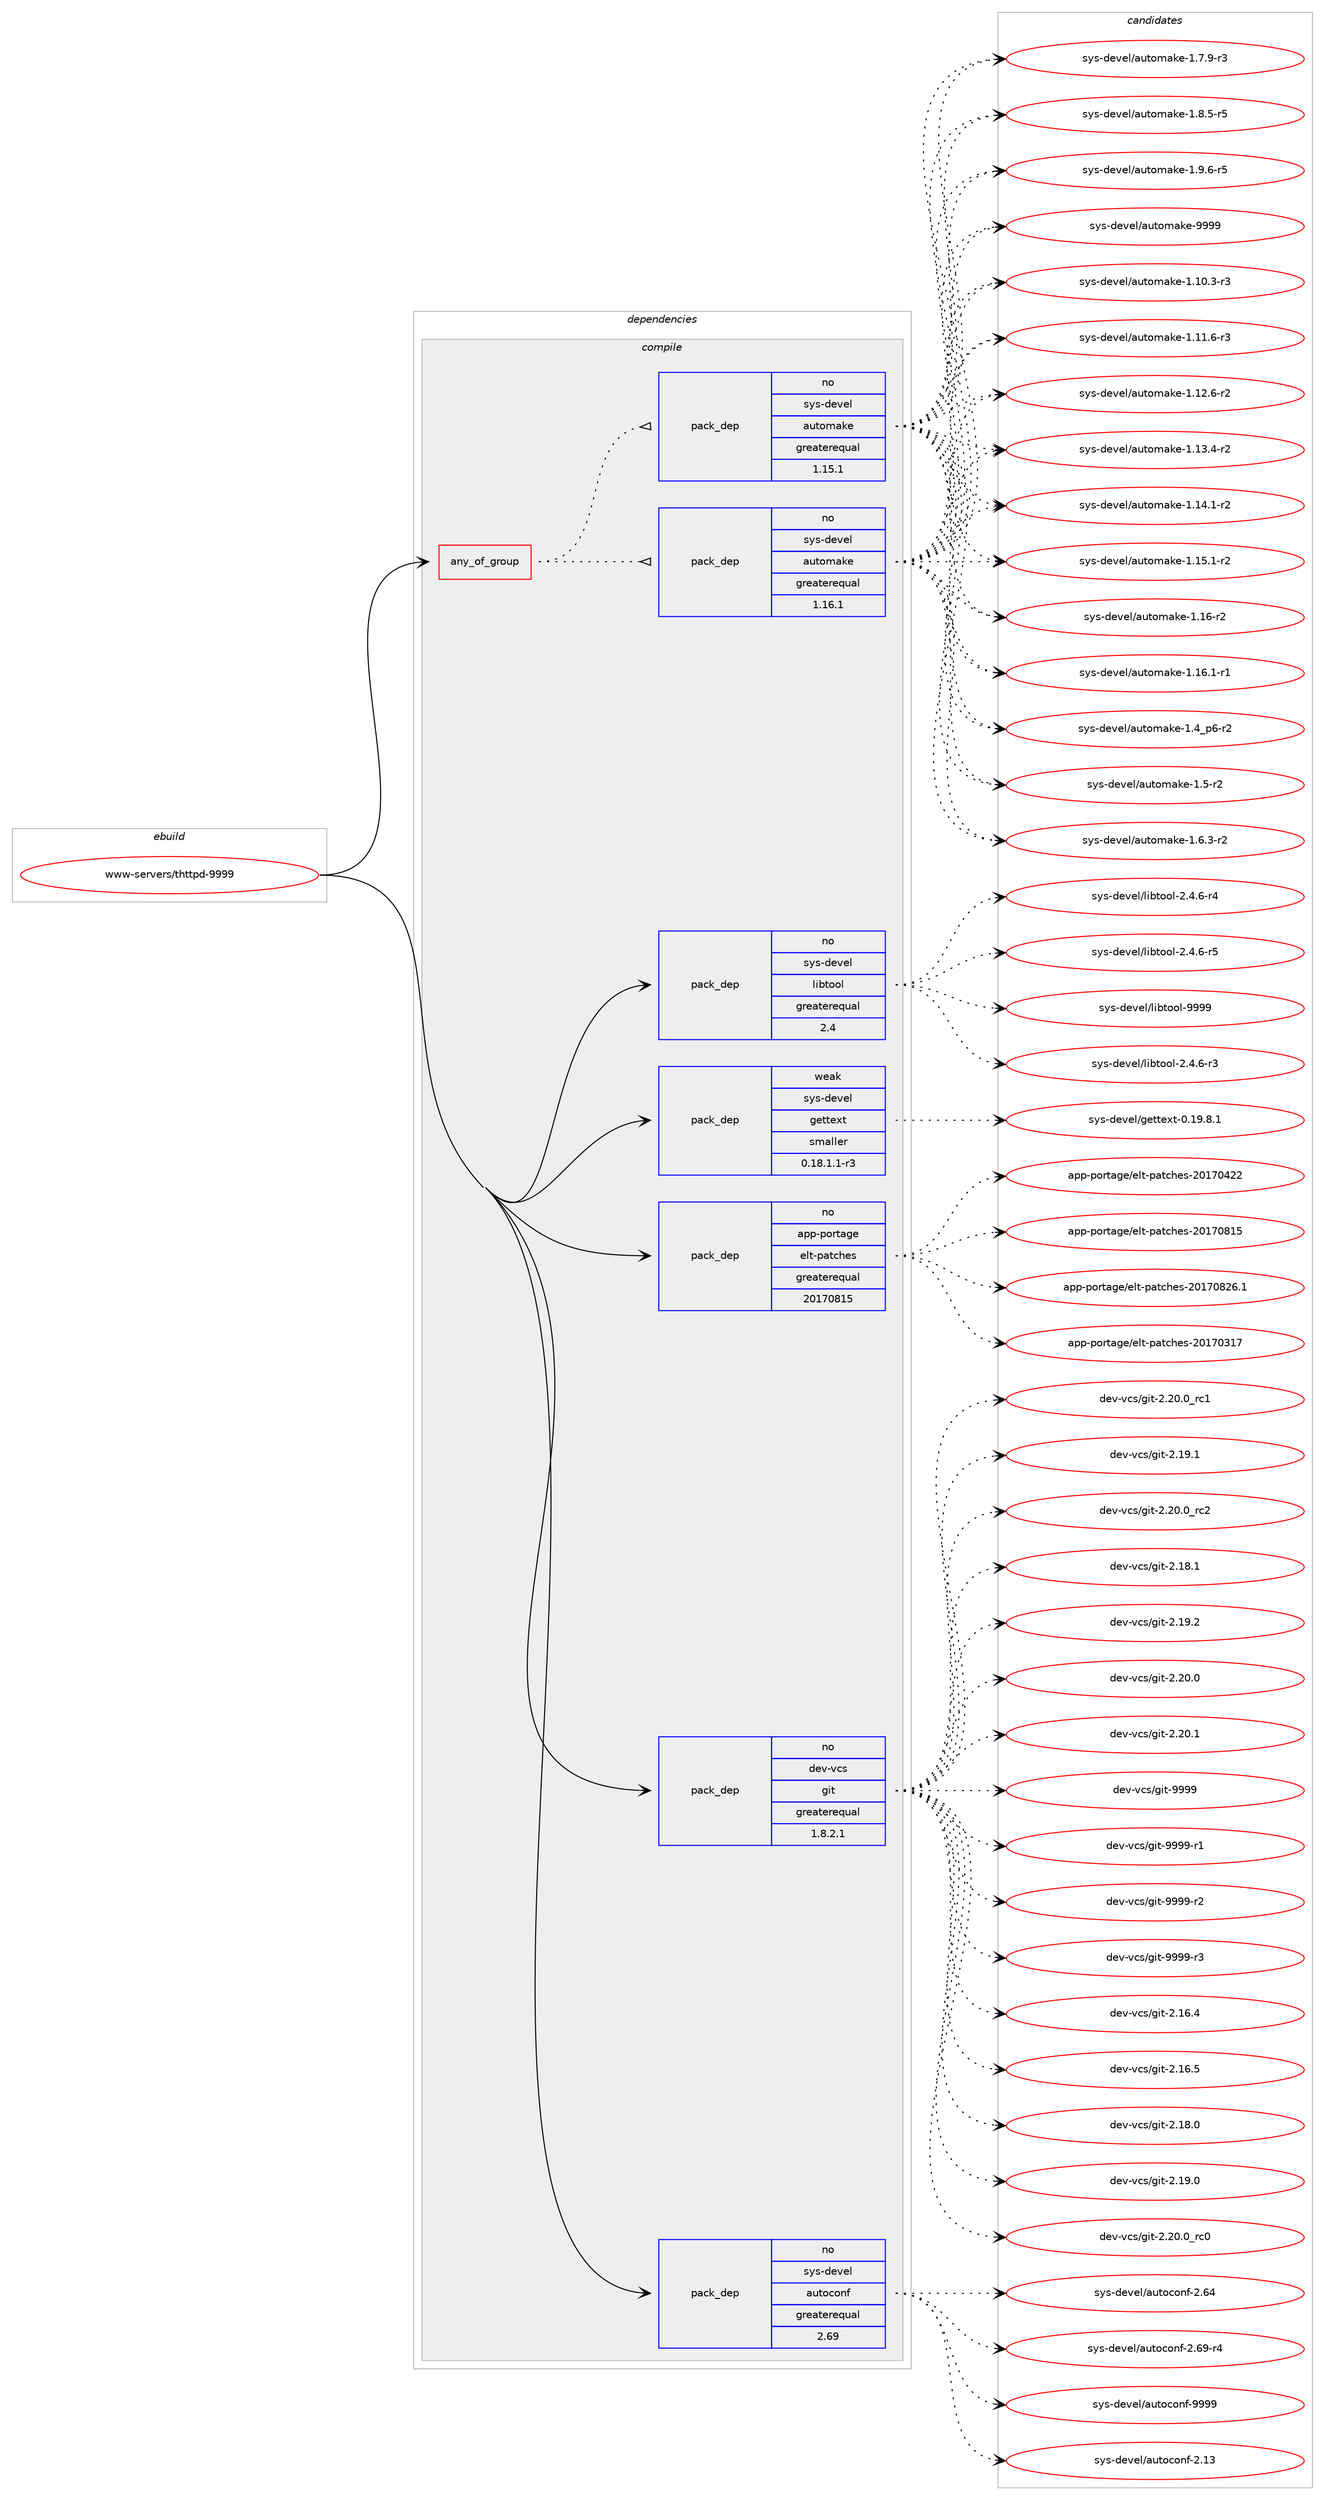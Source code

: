 digraph prolog {

# *************
# Graph options
# *************

newrank=true;
concentrate=true;
compound=true;
graph [rankdir=LR,fontname=Helvetica,fontsize=10,ranksep=1.5];#, ranksep=2.5, nodesep=0.2];
edge  [arrowhead=vee];
node  [fontname=Helvetica,fontsize=10];

# **********
# The ebuild
# **********

subgraph cluster_leftcol {
color=gray;
rank=same;
label=<<i>ebuild</i>>;
id [label="www-servers/thttpd-9999", color=red, width=4, href="../www-servers/thttpd-9999.svg"];
}

# ****************
# The dependencies
# ****************

subgraph cluster_midcol {
color=gray;
label=<<i>dependencies</i>>;
subgraph cluster_compile {
fillcolor="#eeeeee";
style=filled;
label=<<i>compile</i>>;
subgraph any159 {
dependency7613 [label=<<TABLE BORDER="0" CELLBORDER="1" CELLSPACING="0" CELLPADDING="4"><TR><TD CELLPADDING="10">any_of_group</TD></TR></TABLE>>, shape=none, color=red];subgraph pack6278 {
dependency7614 [label=<<TABLE BORDER="0" CELLBORDER="1" CELLSPACING="0" CELLPADDING="4" WIDTH="220"><TR><TD ROWSPAN="6" CELLPADDING="30">pack_dep</TD></TR><TR><TD WIDTH="110">no</TD></TR><TR><TD>sys-devel</TD></TR><TR><TD>automake</TD></TR><TR><TD>greaterequal</TD></TR><TR><TD>1.16.1</TD></TR></TABLE>>, shape=none, color=blue];
}
dependency7613:e -> dependency7614:w [weight=20,style="dotted",arrowhead="oinv"];
subgraph pack6279 {
dependency7615 [label=<<TABLE BORDER="0" CELLBORDER="1" CELLSPACING="0" CELLPADDING="4" WIDTH="220"><TR><TD ROWSPAN="6" CELLPADDING="30">pack_dep</TD></TR><TR><TD WIDTH="110">no</TD></TR><TR><TD>sys-devel</TD></TR><TR><TD>automake</TD></TR><TR><TD>greaterequal</TD></TR><TR><TD>1.15.1</TD></TR></TABLE>>, shape=none, color=blue];
}
dependency7613:e -> dependency7615:w [weight=20,style="dotted",arrowhead="oinv"];
}
id:e -> dependency7613:w [weight=20,style="solid",arrowhead="vee"];
subgraph pack6280 {
dependency7616 [label=<<TABLE BORDER="0" CELLBORDER="1" CELLSPACING="0" CELLPADDING="4" WIDTH="220"><TR><TD ROWSPAN="6" CELLPADDING="30">pack_dep</TD></TR><TR><TD WIDTH="110">no</TD></TR><TR><TD>app-portage</TD></TR><TR><TD>elt-patches</TD></TR><TR><TD>greaterequal</TD></TR><TR><TD>20170815</TD></TR></TABLE>>, shape=none, color=blue];
}
id:e -> dependency7616:w [weight=20,style="solid",arrowhead="vee"];
subgraph pack6281 {
dependency7617 [label=<<TABLE BORDER="0" CELLBORDER="1" CELLSPACING="0" CELLPADDING="4" WIDTH="220"><TR><TD ROWSPAN="6" CELLPADDING="30">pack_dep</TD></TR><TR><TD WIDTH="110">no</TD></TR><TR><TD>dev-vcs</TD></TR><TR><TD>git</TD></TR><TR><TD>greaterequal</TD></TR><TR><TD>1.8.2.1</TD></TR></TABLE>>, shape=none, color=blue];
}
id:e -> dependency7617:w [weight=20,style="solid",arrowhead="vee"];
subgraph pack6282 {
dependency7618 [label=<<TABLE BORDER="0" CELLBORDER="1" CELLSPACING="0" CELLPADDING="4" WIDTH="220"><TR><TD ROWSPAN="6" CELLPADDING="30">pack_dep</TD></TR><TR><TD WIDTH="110">no</TD></TR><TR><TD>sys-devel</TD></TR><TR><TD>autoconf</TD></TR><TR><TD>greaterequal</TD></TR><TR><TD>2.69</TD></TR></TABLE>>, shape=none, color=blue];
}
id:e -> dependency7618:w [weight=20,style="solid",arrowhead="vee"];
subgraph pack6283 {
dependency7619 [label=<<TABLE BORDER="0" CELLBORDER="1" CELLSPACING="0" CELLPADDING="4" WIDTH="220"><TR><TD ROWSPAN="6" CELLPADDING="30">pack_dep</TD></TR><TR><TD WIDTH="110">no</TD></TR><TR><TD>sys-devel</TD></TR><TR><TD>libtool</TD></TR><TR><TD>greaterequal</TD></TR><TR><TD>2.4</TD></TR></TABLE>>, shape=none, color=blue];
}
id:e -> dependency7619:w [weight=20,style="solid",arrowhead="vee"];
subgraph pack6284 {
dependency7620 [label=<<TABLE BORDER="0" CELLBORDER="1" CELLSPACING="0" CELLPADDING="4" WIDTH="220"><TR><TD ROWSPAN="6" CELLPADDING="30">pack_dep</TD></TR><TR><TD WIDTH="110">weak</TD></TR><TR><TD>sys-devel</TD></TR><TR><TD>gettext</TD></TR><TR><TD>smaller</TD></TR><TR><TD>0.18.1.1-r3</TD></TR></TABLE>>, shape=none, color=blue];
}
id:e -> dependency7620:w [weight=20,style="solid",arrowhead="vee"];
}
subgraph cluster_compileandrun {
fillcolor="#eeeeee";
style=filled;
label=<<i>compile and run</i>>;
}
subgraph cluster_run {
fillcolor="#eeeeee";
style=filled;
label=<<i>run</i>>;
}
}

# **************
# The candidates
# **************

subgraph cluster_choices {
rank=same;
color=gray;
label=<<i>candidates</i>>;

subgraph choice6278 {
color=black;
nodesep=1;
choice11512111545100101118101108479711711611110997107101454946494846514511451 [label="sys-devel/automake-1.10.3-r3", color=red, width=4,href="../sys-devel/automake-1.10.3-r3.svg"];
choice11512111545100101118101108479711711611110997107101454946494946544511451 [label="sys-devel/automake-1.11.6-r3", color=red, width=4,href="../sys-devel/automake-1.11.6-r3.svg"];
choice11512111545100101118101108479711711611110997107101454946495046544511450 [label="sys-devel/automake-1.12.6-r2", color=red, width=4,href="../sys-devel/automake-1.12.6-r2.svg"];
choice11512111545100101118101108479711711611110997107101454946495146524511450 [label="sys-devel/automake-1.13.4-r2", color=red, width=4,href="../sys-devel/automake-1.13.4-r2.svg"];
choice11512111545100101118101108479711711611110997107101454946495246494511450 [label="sys-devel/automake-1.14.1-r2", color=red, width=4,href="../sys-devel/automake-1.14.1-r2.svg"];
choice11512111545100101118101108479711711611110997107101454946495346494511450 [label="sys-devel/automake-1.15.1-r2", color=red, width=4,href="../sys-devel/automake-1.15.1-r2.svg"];
choice1151211154510010111810110847971171161111099710710145494649544511450 [label="sys-devel/automake-1.16-r2", color=red, width=4,href="../sys-devel/automake-1.16-r2.svg"];
choice11512111545100101118101108479711711611110997107101454946495446494511449 [label="sys-devel/automake-1.16.1-r1", color=red, width=4,href="../sys-devel/automake-1.16.1-r1.svg"];
choice115121115451001011181011084797117116111109971071014549465295112544511450 [label="sys-devel/automake-1.4_p6-r2", color=red, width=4,href="../sys-devel/automake-1.4_p6-r2.svg"];
choice11512111545100101118101108479711711611110997107101454946534511450 [label="sys-devel/automake-1.5-r2", color=red, width=4,href="../sys-devel/automake-1.5-r2.svg"];
choice115121115451001011181011084797117116111109971071014549465446514511450 [label="sys-devel/automake-1.6.3-r2", color=red, width=4,href="../sys-devel/automake-1.6.3-r2.svg"];
choice115121115451001011181011084797117116111109971071014549465546574511451 [label="sys-devel/automake-1.7.9-r3", color=red, width=4,href="../sys-devel/automake-1.7.9-r3.svg"];
choice115121115451001011181011084797117116111109971071014549465646534511453 [label="sys-devel/automake-1.8.5-r5", color=red, width=4,href="../sys-devel/automake-1.8.5-r5.svg"];
choice115121115451001011181011084797117116111109971071014549465746544511453 [label="sys-devel/automake-1.9.6-r5", color=red, width=4,href="../sys-devel/automake-1.9.6-r5.svg"];
choice115121115451001011181011084797117116111109971071014557575757 [label="sys-devel/automake-9999", color=red, width=4,href="../sys-devel/automake-9999.svg"];
dependency7614:e -> choice11512111545100101118101108479711711611110997107101454946494846514511451:w [style=dotted,weight="100"];
dependency7614:e -> choice11512111545100101118101108479711711611110997107101454946494946544511451:w [style=dotted,weight="100"];
dependency7614:e -> choice11512111545100101118101108479711711611110997107101454946495046544511450:w [style=dotted,weight="100"];
dependency7614:e -> choice11512111545100101118101108479711711611110997107101454946495146524511450:w [style=dotted,weight="100"];
dependency7614:e -> choice11512111545100101118101108479711711611110997107101454946495246494511450:w [style=dotted,weight="100"];
dependency7614:e -> choice11512111545100101118101108479711711611110997107101454946495346494511450:w [style=dotted,weight="100"];
dependency7614:e -> choice1151211154510010111810110847971171161111099710710145494649544511450:w [style=dotted,weight="100"];
dependency7614:e -> choice11512111545100101118101108479711711611110997107101454946495446494511449:w [style=dotted,weight="100"];
dependency7614:e -> choice115121115451001011181011084797117116111109971071014549465295112544511450:w [style=dotted,weight="100"];
dependency7614:e -> choice11512111545100101118101108479711711611110997107101454946534511450:w [style=dotted,weight="100"];
dependency7614:e -> choice115121115451001011181011084797117116111109971071014549465446514511450:w [style=dotted,weight="100"];
dependency7614:e -> choice115121115451001011181011084797117116111109971071014549465546574511451:w [style=dotted,weight="100"];
dependency7614:e -> choice115121115451001011181011084797117116111109971071014549465646534511453:w [style=dotted,weight="100"];
dependency7614:e -> choice115121115451001011181011084797117116111109971071014549465746544511453:w [style=dotted,weight="100"];
dependency7614:e -> choice115121115451001011181011084797117116111109971071014557575757:w [style=dotted,weight="100"];
}
subgraph choice6279 {
color=black;
nodesep=1;
choice11512111545100101118101108479711711611110997107101454946494846514511451 [label="sys-devel/automake-1.10.3-r3", color=red, width=4,href="../sys-devel/automake-1.10.3-r3.svg"];
choice11512111545100101118101108479711711611110997107101454946494946544511451 [label="sys-devel/automake-1.11.6-r3", color=red, width=4,href="../sys-devel/automake-1.11.6-r3.svg"];
choice11512111545100101118101108479711711611110997107101454946495046544511450 [label="sys-devel/automake-1.12.6-r2", color=red, width=4,href="../sys-devel/automake-1.12.6-r2.svg"];
choice11512111545100101118101108479711711611110997107101454946495146524511450 [label="sys-devel/automake-1.13.4-r2", color=red, width=4,href="../sys-devel/automake-1.13.4-r2.svg"];
choice11512111545100101118101108479711711611110997107101454946495246494511450 [label="sys-devel/automake-1.14.1-r2", color=red, width=4,href="../sys-devel/automake-1.14.1-r2.svg"];
choice11512111545100101118101108479711711611110997107101454946495346494511450 [label="sys-devel/automake-1.15.1-r2", color=red, width=4,href="../sys-devel/automake-1.15.1-r2.svg"];
choice1151211154510010111810110847971171161111099710710145494649544511450 [label="sys-devel/automake-1.16-r2", color=red, width=4,href="../sys-devel/automake-1.16-r2.svg"];
choice11512111545100101118101108479711711611110997107101454946495446494511449 [label="sys-devel/automake-1.16.1-r1", color=red, width=4,href="../sys-devel/automake-1.16.1-r1.svg"];
choice115121115451001011181011084797117116111109971071014549465295112544511450 [label="sys-devel/automake-1.4_p6-r2", color=red, width=4,href="../sys-devel/automake-1.4_p6-r2.svg"];
choice11512111545100101118101108479711711611110997107101454946534511450 [label="sys-devel/automake-1.5-r2", color=red, width=4,href="../sys-devel/automake-1.5-r2.svg"];
choice115121115451001011181011084797117116111109971071014549465446514511450 [label="sys-devel/automake-1.6.3-r2", color=red, width=4,href="../sys-devel/automake-1.6.3-r2.svg"];
choice115121115451001011181011084797117116111109971071014549465546574511451 [label="sys-devel/automake-1.7.9-r3", color=red, width=4,href="../sys-devel/automake-1.7.9-r3.svg"];
choice115121115451001011181011084797117116111109971071014549465646534511453 [label="sys-devel/automake-1.8.5-r5", color=red, width=4,href="../sys-devel/automake-1.8.5-r5.svg"];
choice115121115451001011181011084797117116111109971071014549465746544511453 [label="sys-devel/automake-1.9.6-r5", color=red, width=4,href="../sys-devel/automake-1.9.6-r5.svg"];
choice115121115451001011181011084797117116111109971071014557575757 [label="sys-devel/automake-9999", color=red, width=4,href="../sys-devel/automake-9999.svg"];
dependency7615:e -> choice11512111545100101118101108479711711611110997107101454946494846514511451:w [style=dotted,weight="100"];
dependency7615:e -> choice11512111545100101118101108479711711611110997107101454946494946544511451:w [style=dotted,weight="100"];
dependency7615:e -> choice11512111545100101118101108479711711611110997107101454946495046544511450:w [style=dotted,weight="100"];
dependency7615:e -> choice11512111545100101118101108479711711611110997107101454946495146524511450:w [style=dotted,weight="100"];
dependency7615:e -> choice11512111545100101118101108479711711611110997107101454946495246494511450:w [style=dotted,weight="100"];
dependency7615:e -> choice11512111545100101118101108479711711611110997107101454946495346494511450:w [style=dotted,weight="100"];
dependency7615:e -> choice1151211154510010111810110847971171161111099710710145494649544511450:w [style=dotted,weight="100"];
dependency7615:e -> choice11512111545100101118101108479711711611110997107101454946495446494511449:w [style=dotted,weight="100"];
dependency7615:e -> choice115121115451001011181011084797117116111109971071014549465295112544511450:w [style=dotted,weight="100"];
dependency7615:e -> choice11512111545100101118101108479711711611110997107101454946534511450:w [style=dotted,weight="100"];
dependency7615:e -> choice115121115451001011181011084797117116111109971071014549465446514511450:w [style=dotted,weight="100"];
dependency7615:e -> choice115121115451001011181011084797117116111109971071014549465546574511451:w [style=dotted,weight="100"];
dependency7615:e -> choice115121115451001011181011084797117116111109971071014549465646534511453:w [style=dotted,weight="100"];
dependency7615:e -> choice115121115451001011181011084797117116111109971071014549465746544511453:w [style=dotted,weight="100"];
dependency7615:e -> choice115121115451001011181011084797117116111109971071014557575757:w [style=dotted,weight="100"];
}
subgraph choice6280 {
color=black;
nodesep=1;
choice97112112451121111141169710310147101108116451129711699104101115455048495548514955 [label="app-portage/elt-patches-20170317", color=red, width=4,href="../app-portage/elt-patches-20170317.svg"];
choice97112112451121111141169710310147101108116451129711699104101115455048495548525050 [label="app-portage/elt-patches-20170422", color=red, width=4,href="../app-portage/elt-patches-20170422.svg"];
choice97112112451121111141169710310147101108116451129711699104101115455048495548564953 [label="app-portage/elt-patches-20170815", color=red, width=4,href="../app-portage/elt-patches-20170815.svg"];
choice971121124511211111411697103101471011081164511297116991041011154550484955485650544649 [label="app-portage/elt-patches-20170826.1", color=red, width=4,href="../app-portage/elt-patches-20170826.1.svg"];
dependency7616:e -> choice97112112451121111141169710310147101108116451129711699104101115455048495548514955:w [style=dotted,weight="100"];
dependency7616:e -> choice97112112451121111141169710310147101108116451129711699104101115455048495548525050:w [style=dotted,weight="100"];
dependency7616:e -> choice97112112451121111141169710310147101108116451129711699104101115455048495548564953:w [style=dotted,weight="100"];
dependency7616:e -> choice971121124511211111411697103101471011081164511297116991041011154550484955485650544649:w [style=dotted,weight="100"];
}
subgraph choice6281 {
color=black;
nodesep=1;
choice10010111845118991154710310511645504649544652 [label="dev-vcs/git-2.16.4", color=red, width=4,href="../dev-vcs/git-2.16.4.svg"];
choice10010111845118991154710310511645504649544653 [label="dev-vcs/git-2.16.5", color=red, width=4,href="../dev-vcs/git-2.16.5.svg"];
choice10010111845118991154710310511645504649564648 [label="dev-vcs/git-2.18.0", color=red, width=4,href="../dev-vcs/git-2.18.0.svg"];
choice10010111845118991154710310511645504649574648 [label="dev-vcs/git-2.19.0", color=red, width=4,href="../dev-vcs/git-2.19.0.svg"];
choice10010111845118991154710310511645504650484648951149948 [label="dev-vcs/git-2.20.0_rc0", color=red, width=4,href="../dev-vcs/git-2.20.0_rc0.svg"];
choice10010111845118991154710310511645504650484648951149949 [label="dev-vcs/git-2.20.0_rc1", color=red, width=4,href="../dev-vcs/git-2.20.0_rc1.svg"];
choice10010111845118991154710310511645504649574649 [label="dev-vcs/git-2.19.1", color=red, width=4,href="../dev-vcs/git-2.19.1.svg"];
choice10010111845118991154710310511645504650484648951149950 [label="dev-vcs/git-2.20.0_rc2", color=red, width=4,href="../dev-vcs/git-2.20.0_rc2.svg"];
choice10010111845118991154710310511645504649564649 [label="dev-vcs/git-2.18.1", color=red, width=4,href="../dev-vcs/git-2.18.1.svg"];
choice10010111845118991154710310511645504649574650 [label="dev-vcs/git-2.19.2", color=red, width=4,href="../dev-vcs/git-2.19.2.svg"];
choice10010111845118991154710310511645504650484648 [label="dev-vcs/git-2.20.0", color=red, width=4,href="../dev-vcs/git-2.20.0.svg"];
choice10010111845118991154710310511645504650484649 [label="dev-vcs/git-2.20.1", color=red, width=4,href="../dev-vcs/git-2.20.1.svg"];
choice1001011184511899115471031051164557575757 [label="dev-vcs/git-9999", color=red, width=4,href="../dev-vcs/git-9999.svg"];
choice10010111845118991154710310511645575757574511449 [label="dev-vcs/git-9999-r1", color=red, width=4,href="../dev-vcs/git-9999-r1.svg"];
choice10010111845118991154710310511645575757574511450 [label="dev-vcs/git-9999-r2", color=red, width=4,href="../dev-vcs/git-9999-r2.svg"];
choice10010111845118991154710310511645575757574511451 [label="dev-vcs/git-9999-r3", color=red, width=4,href="../dev-vcs/git-9999-r3.svg"];
dependency7617:e -> choice10010111845118991154710310511645504649544652:w [style=dotted,weight="100"];
dependency7617:e -> choice10010111845118991154710310511645504649544653:w [style=dotted,weight="100"];
dependency7617:e -> choice10010111845118991154710310511645504649564648:w [style=dotted,weight="100"];
dependency7617:e -> choice10010111845118991154710310511645504649574648:w [style=dotted,weight="100"];
dependency7617:e -> choice10010111845118991154710310511645504650484648951149948:w [style=dotted,weight="100"];
dependency7617:e -> choice10010111845118991154710310511645504650484648951149949:w [style=dotted,weight="100"];
dependency7617:e -> choice10010111845118991154710310511645504649574649:w [style=dotted,weight="100"];
dependency7617:e -> choice10010111845118991154710310511645504650484648951149950:w [style=dotted,weight="100"];
dependency7617:e -> choice10010111845118991154710310511645504649564649:w [style=dotted,weight="100"];
dependency7617:e -> choice10010111845118991154710310511645504649574650:w [style=dotted,weight="100"];
dependency7617:e -> choice10010111845118991154710310511645504650484648:w [style=dotted,weight="100"];
dependency7617:e -> choice10010111845118991154710310511645504650484649:w [style=dotted,weight="100"];
dependency7617:e -> choice1001011184511899115471031051164557575757:w [style=dotted,weight="100"];
dependency7617:e -> choice10010111845118991154710310511645575757574511449:w [style=dotted,weight="100"];
dependency7617:e -> choice10010111845118991154710310511645575757574511450:w [style=dotted,weight="100"];
dependency7617:e -> choice10010111845118991154710310511645575757574511451:w [style=dotted,weight="100"];
}
subgraph choice6282 {
color=black;
nodesep=1;
choice115121115451001011181011084797117116111991111101024550464951 [label="sys-devel/autoconf-2.13", color=red, width=4,href="../sys-devel/autoconf-2.13.svg"];
choice115121115451001011181011084797117116111991111101024550465452 [label="sys-devel/autoconf-2.64", color=red, width=4,href="../sys-devel/autoconf-2.64.svg"];
choice1151211154510010111810110847971171161119911111010245504654574511452 [label="sys-devel/autoconf-2.69-r4", color=red, width=4,href="../sys-devel/autoconf-2.69-r4.svg"];
choice115121115451001011181011084797117116111991111101024557575757 [label="sys-devel/autoconf-9999", color=red, width=4,href="../sys-devel/autoconf-9999.svg"];
dependency7618:e -> choice115121115451001011181011084797117116111991111101024550464951:w [style=dotted,weight="100"];
dependency7618:e -> choice115121115451001011181011084797117116111991111101024550465452:w [style=dotted,weight="100"];
dependency7618:e -> choice1151211154510010111810110847971171161119911111010245504654574511452:w [style=dotted,weight="100"];
dependency7618:e -> choice115121115451001011181011084797117116111991111101024557575757:w [style=dotted,weight="100"];
}
subgraph choice6283 {
color=black;
nodesep=1;
choice1151211154510010111810110847108105981161111111084550465246544511451 [label="sys-devel/libtool-2.4.6-r3", color=red, width=4,href="../sys-devel/libtool-2.4.6-r3.svg"];
choice1151211154510010111810110847108105981161111111084550465246544511452 [label="sys-devel/libtool-2.4.6-r4", color=red, width=4,href="../sys-devel/libtool-2.4.6-r4.svg"];
choice1151211154510010111810110847108105981161111111084550465246544511453 [label="sys-devel/libtool-2.4.6-r5", color=red, width=4,href="../sys-devel/libtool-2.4.6-r5.svg"];
choice1151211154510010111810110847108105981161111111084557575757 [label="sys-devel/libtool-9999", color=red, width=4,href="../sys-devel/libtool-9999.svg"];
dependency7619:e -> choice1151211154510010111810110847108105981161111111084550465246544511451:w [style=dotted,weight="100"];
dependency7619:e -> choice1151211154510010111810110847108105981161111111084550465246544511452:w [style=dotted,weight="100"];
dependency7619:e -> choice1151211154510010111810110847108105981161111111084550465246544511453:w [style=dotted,weight="100"];
dependency7619:e -> choice1151211154510010111810110847108105981161111111084557575757:w [style=dotted,weight="100"];
}
subgraph choice6284 {
color=black;
nodesep=1;
choice1151211154510010111810110847103101116116101120116454846495746564649 [label="sys-devel/gettext-0.19.8.1", color=red, width=4,href="../sys-devel/gettext-0.19.8.1.svg"];
dependency7620:e -> choice1151211154510010111810110847103101116116101120116454846495746564649:w [style=dotted,weight="100"];
}
}

}
